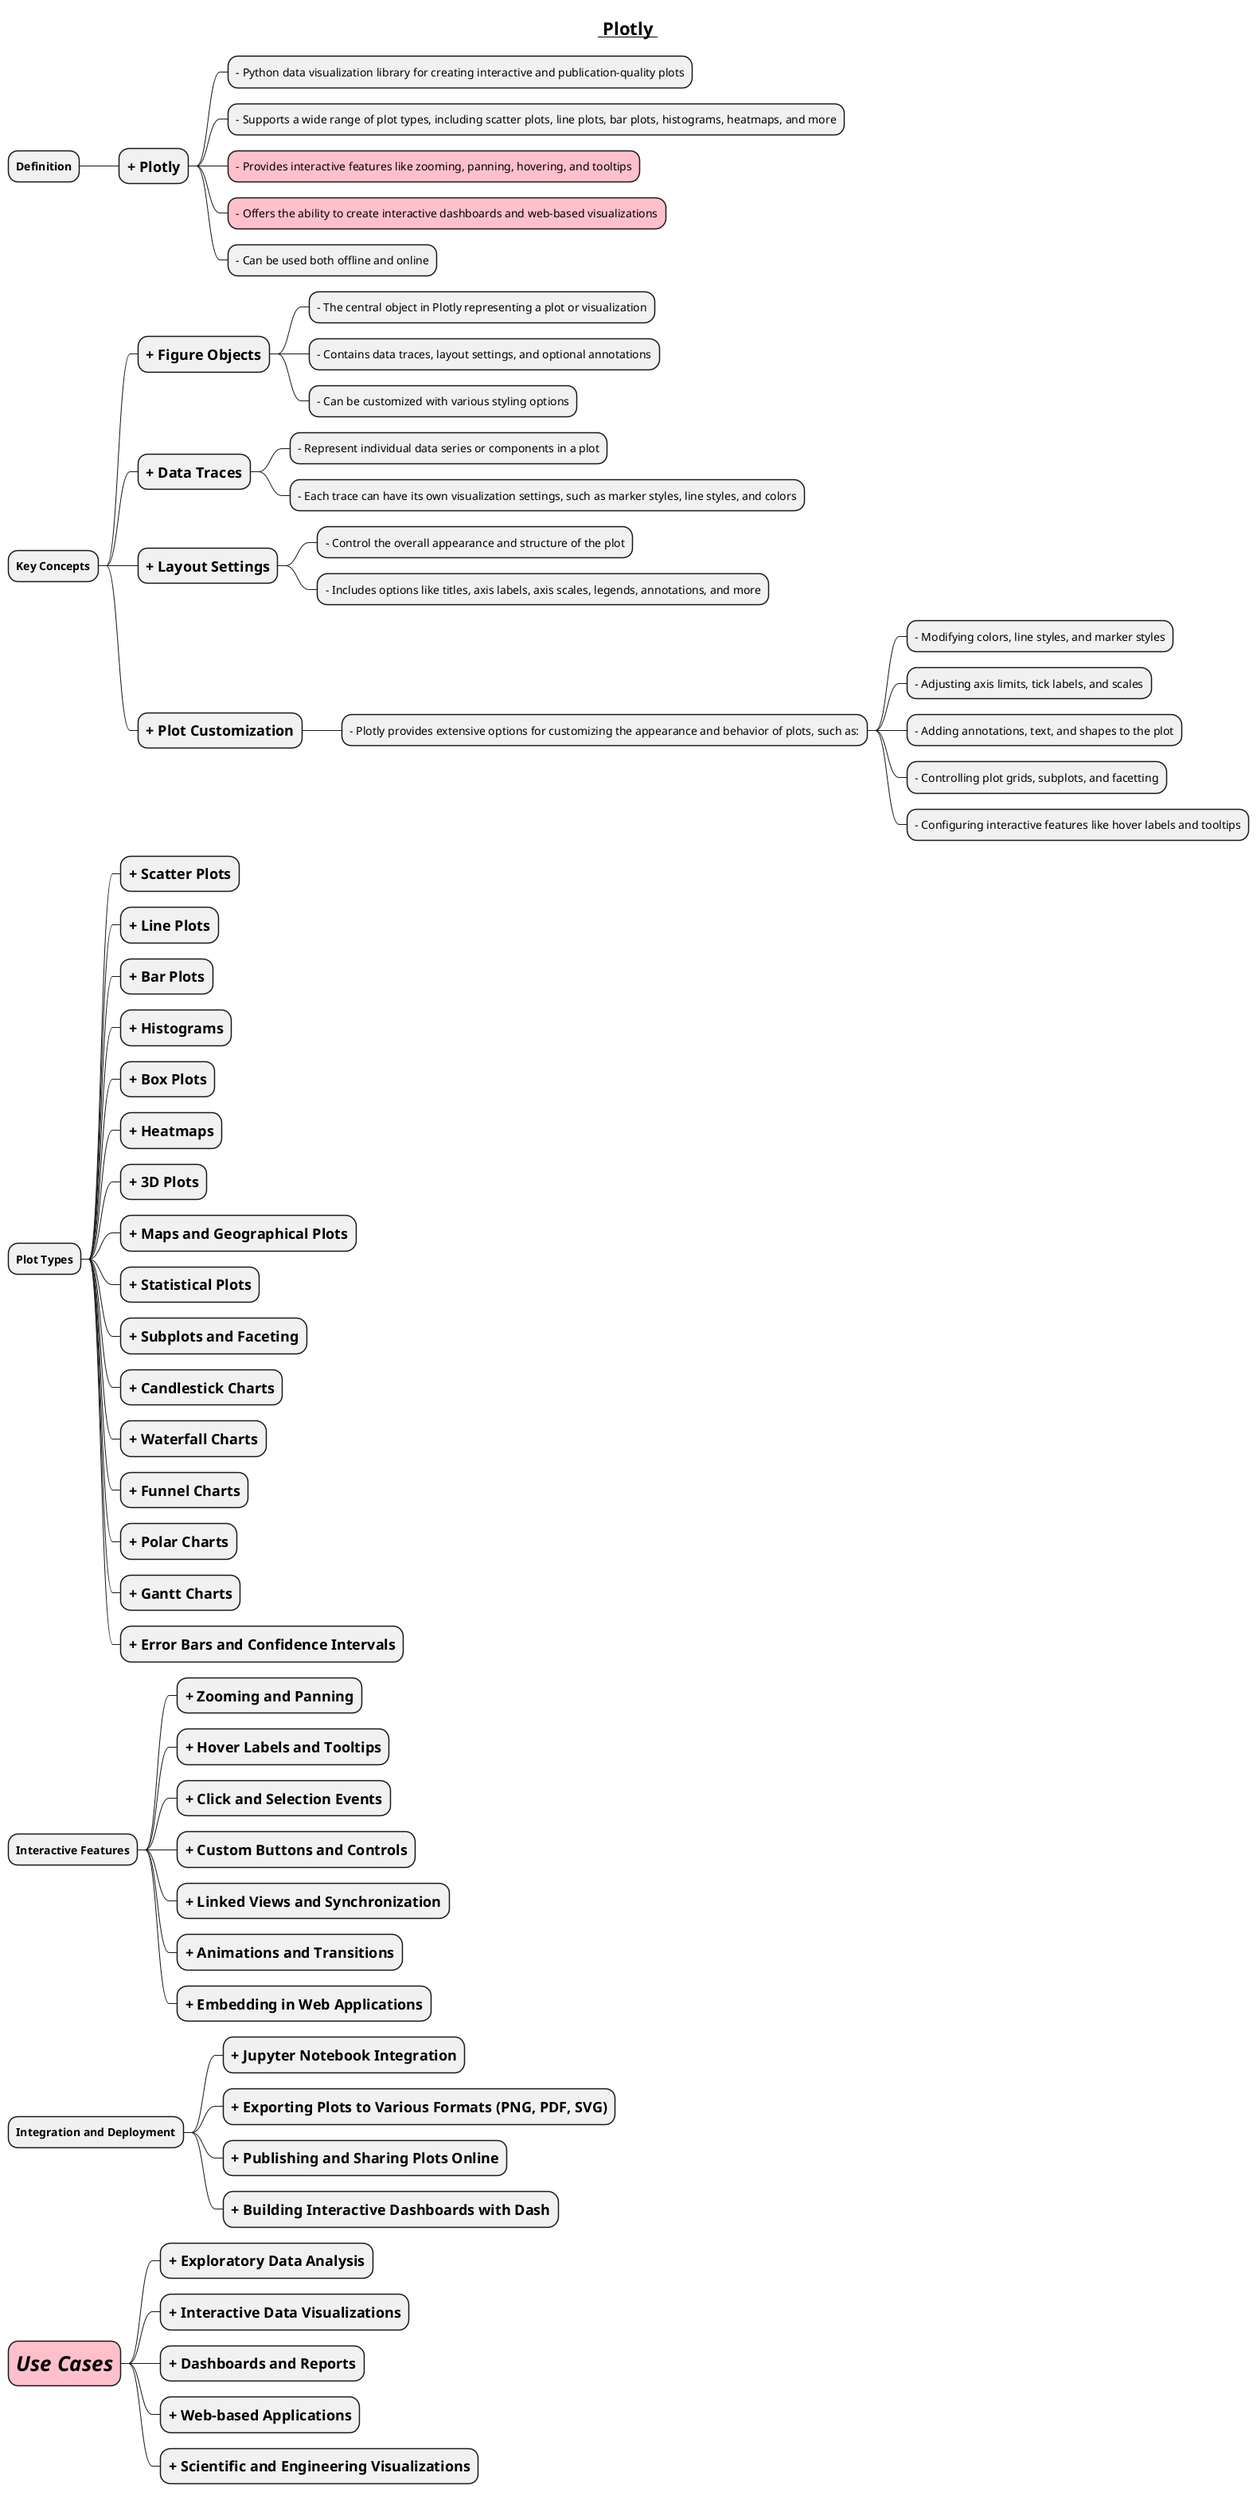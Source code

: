 @startmindmap

title =__ Plotly __

* **Definition**
** =+ Plotly
*** - Python data visualization library for creating interactive and publication-quality plots
*** - Supports a wide range of plot types, including scatter plots, line plots, bar plots, histograms, heatmaps, and more
***[#pink] - Provides interactive features like zooming, panning, hovering, and tooltips
***[#pink] - Offers the ability to create interactive dashboards and web-based visualizations
*** - Can be used both offline and online

* **Key Concepts**
** =+ Figure Objects
*** - The central object in Plotly representing a plot or visualization
*** - Contains data traces, layout settings, and optional annotations
*** - Can be customized with various styling options
** =+ Data Traces
*** - Represent individual data series or components in a plot
*** - Each trace can have its own visualization settings, such as marker styles, line styles, and colors
** =+ Layout Settings
*** - Control the overall appearance and structure of the plot
*** - Includes options like titles, axis labels, axis scales, legends, annotations, and more
** =+ Plot Customization
*** - Plotly provides extensive options for customizing the appearance and behavior of plots, such as:
**** - Modifying colors, line styles, and marker styles
**** - Adjusting axis limits, tick labels, and scales
**** - Adding annotations, text, and shapes to the plot
**** - Controlling plot grids, subplots, and facetting
**** - Configuring interactive features like hover labels and tooltips

* **Plot Types**
** =+ Scatter Plots
** =+ Line Plots
** =+ Bar Plots
** =+ Histograms
** =+ Box Plots
** =+ Heatmaps
** =+ 3D Plots
** =+ Maps and Geographical Plots
** =+ Statistical Plots
** =+ Subplots and Faceting
** =+ Candlestick Charts
** =+ Waterfall Charts
** =+ Funnel Charts
** =+ Polar Charts
** =+ Gantt Charts
** =+ Error Bars and Confidence Intervals

* **Interactive Features**
** =+ Zooming and Panning
** =+ Hover Labels and Tooltips
** =+ Click and Selection Events
** =+ Custom Buttons and Controls
** =+ Linked Views and Synchronization
** =+ Animations and Transitions
** =+ Embedding in Web Applications

* **Integration and Deployment**
** =+ Jupyter Notebook Integration
** =+ Exporting Plots to Various Formats (PNG, PDF, SVG)
** =+ Publishing and Sharing Plots Online
** =+ Building Interactive Dashboards with Dash

*[#pink] =//**Use Cases**//
** =+ Exploratory Data Analysis
** =+ Interactive Data Visualizations
** =+ Dashboards and Reports
** =+ Web-based Applications
** =+ Scientific and Engineering Visualizations

@endmindmap
